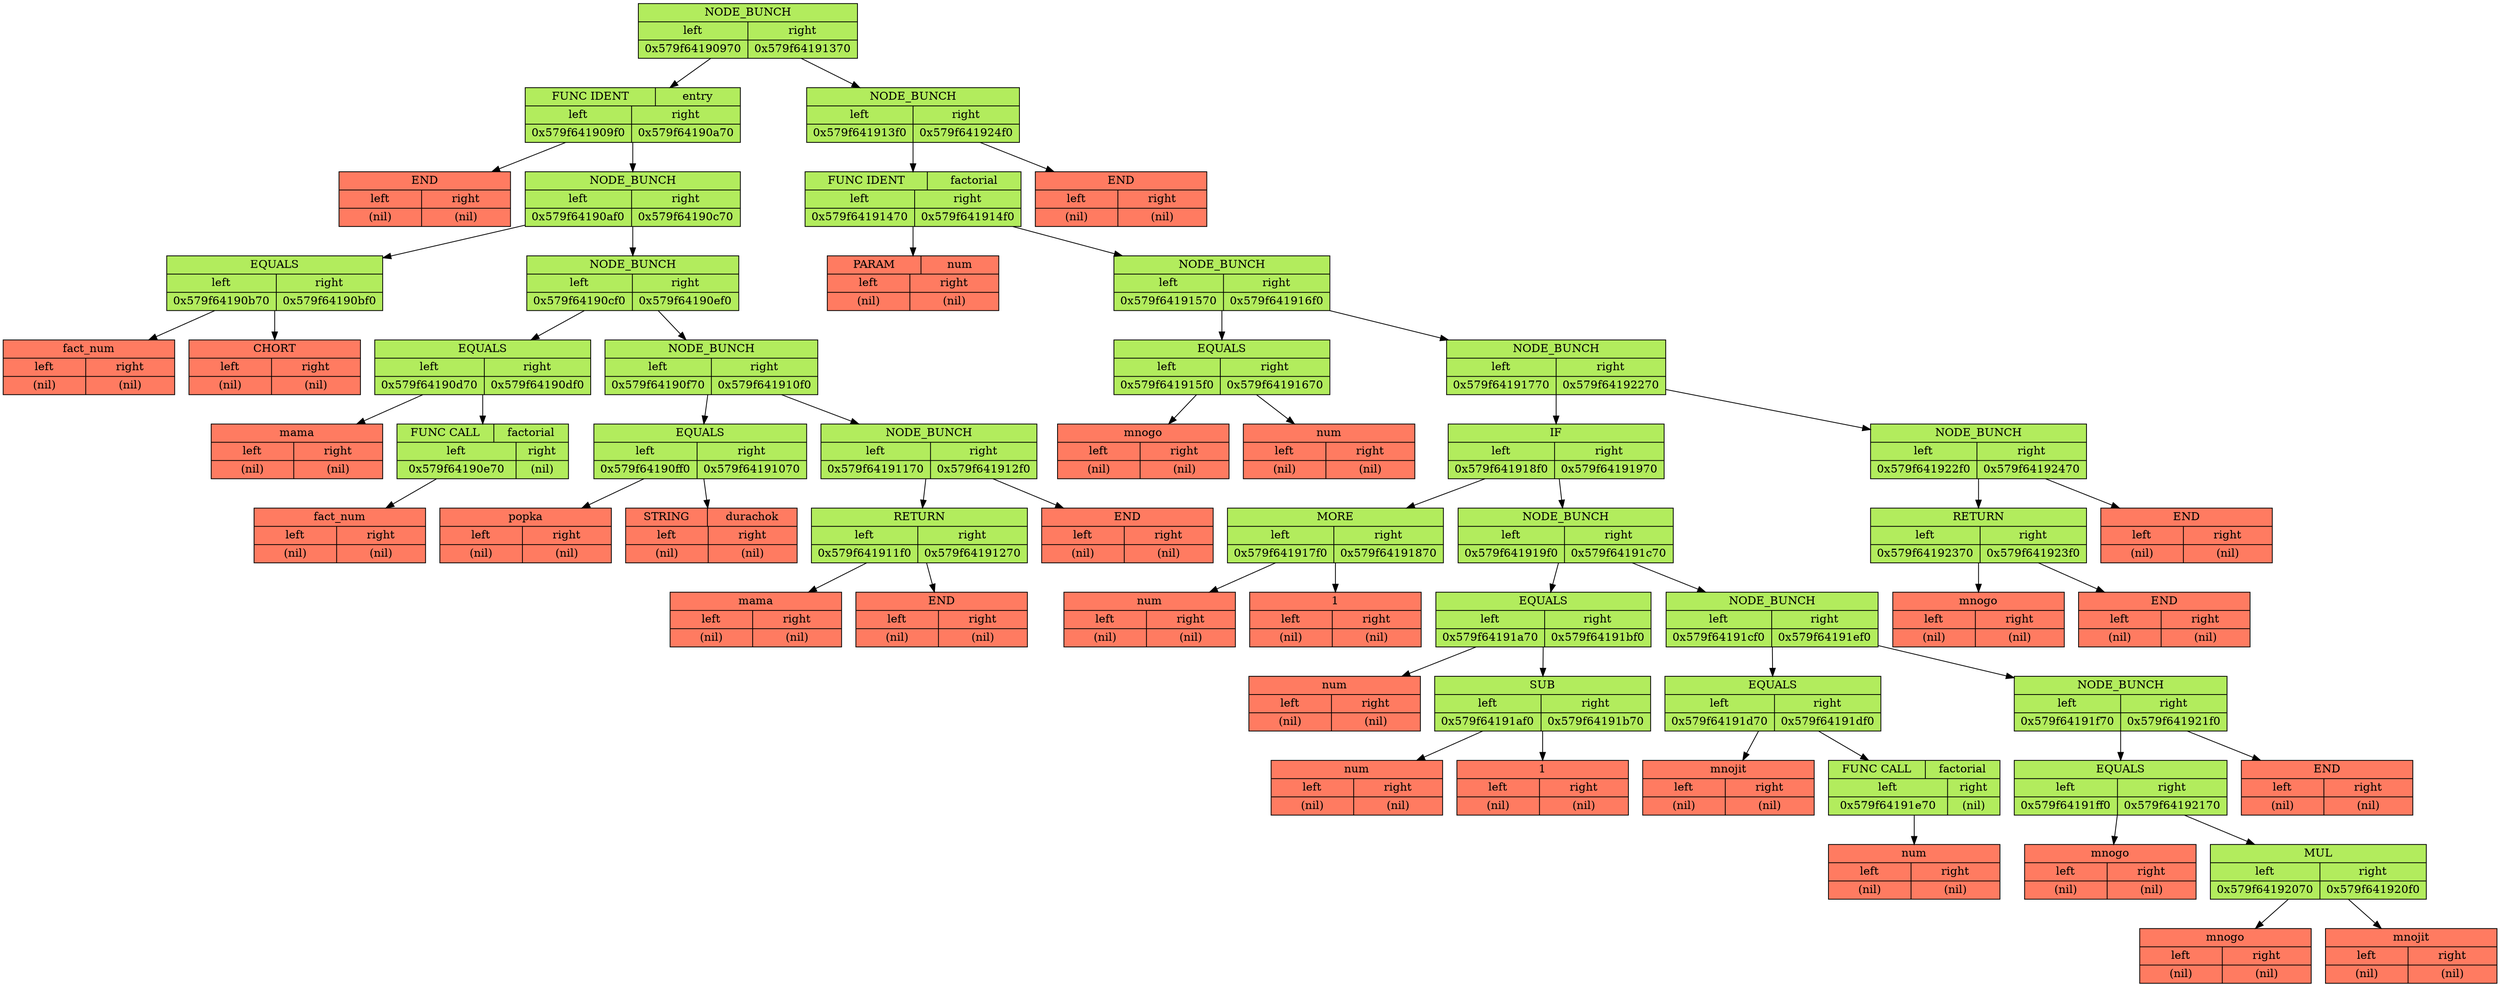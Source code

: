 digraph differentiator{
	rankdir=UD;
	bgcolor="#FFFFFF";	node[color="black", fontsize=14];
	fixedsize=true;
	Q0x579f641908f0[style=filled, shape=record, fillcolor="#B2EC5D", width=3, label ="{NODE_BUNCH | {{left | 0x579f64190970} | {right | 0x579f64191370}}}" ]
	Q0x579f64190970[style=filled, shape=record, fillcolor="#B2EC5D", width=3, label ="{{FUNC IDENT | entry} | {{left | 0x579f641909f0} | {right | 0x579f64190a70}}}" ]
	Q0x579f641909f0[style=filled, shape=record, fillcolor="#FF7B61", width=3, label ="{END | {{left | (nil)} | {right | (nil)}}}" ]

	Q0x579f64190a70[style=filled, shape=record, fillcolor="#B2EC5D", width=3, label ="{NODE_BUNCH | {{left | 0x579f64190af0} | {right | 0x579f64190c70}}}" ]
	Q0x579f64190af0[style=filled, shape=record, fillcolor="#B2EC5D", width=3, label ="{EQUALS | {{left | 0x579f64190b70} | {right | 0x579f64190bf0}}}" ]
	Q0x579f64190b70[style=filled, shape=record, fillcolor="#FF7B61", width=3, label ="{fact_num | {{left | (nil)} | {right | (nil)}}}" ]

	Q0x579f64190bf0[style=filled, shape=record, fillcolor="#FF7B61", width=3, label ="{CHORT | {{left | (nil)} | {right | (nil)}}}" ]

	Q0x579f64190af0 -> Q0x579f64190b70
	Q0x579f64190af0 -> Q0x579f64190bf0

	Q0x579f64190c70[style=filled, shape=record, fillcolor="#B2EC5D", width=3, label ="{NODE_BUNCH | {{left | 0x579f64190cf0} | {right | 0x579f64190ef0}}}" ]
	Q0x579f64190cf0[style=filled, shape=record, fillcolor="#B2EC5D", width=3, label ="{EQUALS | {{left | 0x579f64190d70} | {right | 0x579f64190df0}}}" ]
	Q0x579f64190d70[style=filled, shape=record, fillcolor="#FF7B61", width=3, label ="{mama | {{left | (nil)} | {right | (nil)}}}" ]

	Q0x579f64190df0[style=filled, shape=record, fillcolor="#B2EC5D", width=3, label ="{{FUNC CALL | factorial} | {{left | 0x579f64190e70} | {right | (nil)}}}" ]
	Q0x579f64190e70[style=filled, shape=record, fillcolor="#FF7B61", width=3, label ="{fact_num | {{left | (nil)} | {right | (nil)}}}" ]

	Q0x579f64190df0 -> Q0x579f64190e70

	Q0x579f64190cf0 -> Q0x579f64190d70
	Q0x579f64190cf0 -> Q0x579f64190df0

	Q0x579f64190ef0[style=filled, shape=record, fillcolor="#B2EC5D", width=3, label ="{NODE_BUNCH | {{left | 0x579f64190f70} | {right | 0x579f641910f0}}}" ]
	Q0x579f64190f70[style=filled, shape=record, fillcolor="#B2EC5D", width=3, label ="{EQUALS | {{left | 0x579f64190ff0} | {right | 0x579f64191070}}}" ]
	Q0x579f64190ff0[style=filled, shape=record, fillcolor="#FF7B61", width=3, label ="{popka | {{left | (nil)} | {right | (nil)}}}" ]

	Q0x579f64191070[style=filled, shape=record, fillcolor="#FF7B61", width=3, label ="{{STRING | durachok} | {{left | (nil)} | {right | (nil)}}}" ]

	Q0x579f64190f70 -> Q0x579f64190ff0
	Q0x579f64190f70 -> Q0x579f64191070

	Q0x579f641910f0[style=filled, shape=record, fillcolor="#B2EC5D", width=3, label ="{NODE_BUNCH | {{left | 0x579f64191170} | {right | 0x579f641912f0}}}" ]
	Q0x579f64191170[style=filled, shape=record, fillcolor="#B2EC5D", width=3, label ="{RETURN | {{left | 0x579f641911f0} | {right | 0x579f64191270}}}" ]
	Q0x579f641911f0[style=filled, shape=record, fillcolor="#FF7B61", width=3, label ="{mama | {{left | (nil)} | {right | (nil)}}}" ]

	Q0x579f64191270[style=filled, shape=record, fillcolor="#FF7B61", width=3, label ="{END | {{left | (nil)} | {right | (nil)}}}" ]

	Q0x579f64191170 -> Q0x579f641911f0
	Q0x579f64191170 -> Q0x579f64191270

	Q0x579f641912f0[style=filled, shape=record, fillcolor="#FF7B61", width=3, label ="{END | {{left | (nil)} | {right | (nil)}}}" ]

	Q0x579f641910f0 -> Q0x579f64191170
	Q0x579f641910f0 -> Q0x579f641912f0

	Q0x579f64190ef0 -> Q0x579f64190f70
	Q0x579f64190ef0 -> Q0x579f641910f0

	Q0x579f64190c70 -> Q0x579f64190cf0
	Q0x579f64190c70 -> Q0x579f64190ef0

	Q0x579f64190a70 -> Q0x579f64190af0
	Q0x579f64190a70 -> Q0x579f64190c70

	Q0x579f64190970 -> Q0x579f641909f0
	Q0x579f64190970 -> Q0x579f64190a70

	Q0x579f64191370[style=filled, shape=record, fillcolor="#B2EC5D", width=3, label ="{NODE_BUNCH | {{left | 0x579f641913f0} | {right | 0x579f641924f0}}}" ]
	Q0x579f641913f0[style=filled, shape=record, fillcolor="#B2EC5D", width=3, label ="{{FUNC IDENT | factorial} | {{left | 0x579f64191470} | {right | 0x579f641914f0}}}" ]
	Q0x579f64191470[style=filled, shape=record, fillcolor="#FF7B61", width=3, label ="{{PARAM | num} | {{left | (nil)} | {right | (nil)}}}" ]

	Q0x579f641914f0[style=filled, shape=record, fillcolor="#B2EC5D", width=3, label ="{NODE_BUNCH | {{left | 0x579f64191570} | {right | 0x579f641916f0}}}" ]
	Q0x579f64191570[style=filled, shape=record, fillcolor="#B2EC5D", width=3, label ="{EQUALS | {{left | 0x579f641915f0} | {right | 0x579f64191670}}}" ]
	Q0x579f641915f0[style=filled, shape=record, fillcolor="#FF7B61", width=3, label ="{mnogo | {{left | (nil)} | {right | (nil)}}}" ]

	Q0x579f64191670[style=filled, shape=record, fillcolor="#FF7B61", width=3, label ="{num | {{left | (nil)} | {right | (nil)}}}" ]

	Q0x579f64191570 -> Q0x579f641915f0
	Q0x579f64191570 -> Q0x579f64191670

	Q0x579f641916f0[style=filled, shape=record, fillcolor="#B2EC5D", width=3, label ="{NODE_BUNCH | {{left | 0x579f64191770} | {right | 0x579f64192270}}}" ]
	Q0x579f64191770[style=filled, shape=record, fillcolor="#B2EC5D", width=3, label ="{IF | {{left | 0x579f641918f0} | {right | 0x579f64191970}}}" ]
	Q0x579f641918f0[style=filled, shape=record, fillcolor="#B2EC5D", width=3, label ="{MORE | {{left | 0x579f641917f0} | {right | 0x579f64191870}}}" ]
	Q0x579f641917f0[style=filled, shape=record, fillcolor="#FF7B61", width=3, label ="{num | {{left | (nil)} | {right | (nil)}}}" ]

	Q0x579f64191870[style=filled, shape=record, fillcolor="#FF7B61", width=3, label ="{1 | {{left | (nil)} | {right | (nil)}}}" ]

	Q0x579f641918f0 -> Q0x579f641917f0
	Q0x579f641918f0 -> Q0x579f64191870

	Q0x579f64191970[style=filled, shape=record, fillcolor="#B2EC5D", width=3, label ="{NODE_BUNCH | {{left | 0x579f641919f0} | {right | 0x579f64191c70}}}" ]
	Q0x579f641919f0[style=filled, shape=record, fillcolor="#B2EC5D", width=3, label ="{EQUALS | {{left | 0x579f64191a70} | {right | 0x579f64191bf0}}}" ]
	Q0x579f64191a70[style=filled, shape=record, fillcolor="#FF7B61", width=3, label ="{num | {{left | (nil)} | {right | (nil)}}}" ]

	Q0x579f64191bf0[style=filled, shape=record, fillcolor="#B2EC5D", width=3, label ="{SUB | {{left | 0x579f64191af0} | {right | 0x579f64191b70}}}" ]
	Q0x579f64191af0[style=filled, shape=record, fillcolor="#FF7B61", width=3, label ="{num | {{left | (nil)} | {right | (nil)}}}" ]

	Q0x579f64191b70[style=filled, shape=record, fillcolor="#FF7B61", width=3, label ="{1 | {{left | (nil)} | {right | (nil)}}}" ]

	Q0x579f64191bf0 -> Q0x579f64191af0
	Q0x579f64191bf0 -> Q0x579f64191b70

	Q0x579f641919f0 -> Q0x579f64191a70
	Q0x579f641919f0 -> Q0x579f64191bf0

	Q0x579f64191c70[style=filled, shape=record, fillcolor="#B2EC5D", width=3, label ="{NODE_BUNCH | {{left | 0x579f64191cf0} | {right | 0x579f64191ef0}}}" ]
	Q0x579f64191cf0[style=filled, shape=record, fillcolor="#B2EC5D", width=3, label ="{EQUALS | {{left | 0x579f64191d70} | {right | 0x579f64191df0}}}" ]
	Q0x579f64191d70[style=filled, shape=record, fillcolor="#FF7B61", width=3, label ="{mnojit | {{left | (nil)} | {right | (nil)}}}" ]

	Q0x579f64191df0[style=filled, shape=record, fillcolor="#B2EC5D", width=3, label ="{{FUNC CALL | factorial} | {{left | 0x579f64191e70} | {right | (nil)}}}" ]
	Q0x579f64191e70[style=filled, shape=record, fillcolor="#FF7B61", width=3, label ="{num | {{left | (nil)} | {right | (nil)}}}" ]

	Q0x579f64191df0 -> Q0x579f64191e70

	Q0x579f64191cf0 -> Q0x579f64191d70
	Q0x579f64191cf0 -> Q0x579f64191df0

	Q0x579f64191ef0[style=filled, shape=record, fillcolor="#B2EC5D", width=3, label ="{NODE_BUNCH | {{left | 0x579f64191f70} | {right | 0x579f641921f0}}}" ]
	Q0x579f64191f70[style=filled, shape=record, fillcolor="#B2EC5D", width=3, label ="{EQUALS | {{left | 0x579f64191ff0} | {right | 0x579f64192170}}}" ]
	Q0x579f64191ff0[style=filled, shape=record, fillcolor="#FF7B61", width=3, label ="{mnogo | {{left | (nil)} | {right | (nil)}}}" ]

	Q0x579f64192170[style=filled, shape=record, fillcolor="#B2EC5D", width=3, label ="{MUL | {{left | 0x579f64192070} | {right | 0x579f641920f0}}}" ]
	Q0x579f64192070[style=filled, shape=record, fillcolor="#FF7B61", width=3, label ="{mnogo | {{left | (nil)} | {right | (nil)}}}" ]

	Q0x579f641920f0[style=filled, shape=record, fillcolor="#FF7B61", width=3, label ="{mnojit | {{left | (nil)} | {right | (nil)}}}" ]

	Q0x579f64192170 -> Q0x579f64192070
	Q0x579f64192170 -> Q0x579f641920f0

	Q0x579f64191f70 -> Q0x579f64191ff0
	Q0x579f64191f70 -> Q0x579f64192170

	Q0x579f641921f0[style=filled, shape=record, fillcolor="#FF7B61", width=3, label ="{END | {{left | (nil)} | {right | (nil)}}}" ]

	Q0x579f64191ef0 -> Q0x579f64191f70
	Q0x579f64191ef0 -> Q0x579f641921f0

	Q0x579f64191c70 -> Q0x579f64191cf0
	Q0x579f64191c70 -> Q0x579f64191ef0

	Q0x579f64191970 -> Q0x579f641919f0
	Q0x579f64191970 -> Q0x579f64191c70

	Q0x579f64191770 -> Q0x579f641918f0
	Q0x579f64191770 -> Q0x579f64191970

	Q0x579f64192270[style=filled, shape=record, fillcolor="#B2EC5D", width=3, label ="{NODE_BUNCH | {{left | 0x579f641922f0} | {right | 0x579f64192470}}}" ]
	Q0x579f641922f0[style=filled, shape=record, fillcolor="#B2EC5D", width=3, label ="{RETURN | {{left | 0x579f64192370} | {right | 0x579f641923f0}}}" ]
	Q0x579f64192370[style=filled, shape=record, fillcolor="#FF7B61", width=3, label ="{mnogo | {{left | (nil)} | {right | (nil)}}}" ]

	Q0x579f641923f0[style=filled, shape=record, fillcolor="#FF7B61", width=3, label ="{END | {{left | (nil)} | {right | (nil)}}}" ]

	Q0x579f641922f0 -> Q0x579f64192370
	Q0x579f641922f0 -> Q0x579f641923f0

	Q0x579f64192470[style=filled, shape=record, fillcolor="#FF7B61", width=3, label ="{END | {{left | (nil)} | {right | (nil)}}}" ]

	Q0x579f64192270 -> Q0x579f641922f0
	Q0x579f64192270 -> Q0x579f64192470

	Q0x579f641916f0 -> Q0x579f64191770
	Q0x579f641916f0 -> Q0x579f64192270

	Q0x579f641914f0 -> Q0x579f64191570
	Q0x579f641914f0 -> Q0x579f641916f0

	Q0x579f641913f0 -> Q0x579f64191470
	Q0x579f641913f0 -> Q0x579f641914f0

	Q0x579f641924f0[style=filled, shape=record, fillcolor="#FF7B61", width=3, label ="{END | {{left | (nil)} | {right | (nil)}}}" ]

	Q0x579f64191370 -> Q0x579f641913f0
	Q0x579f64191370 -> Q0x579f641924f0

	Q0x579f641908f0 -> Q0x579f64190970
	Q0x579f641908f0 -> Q0x579f64191370

}
